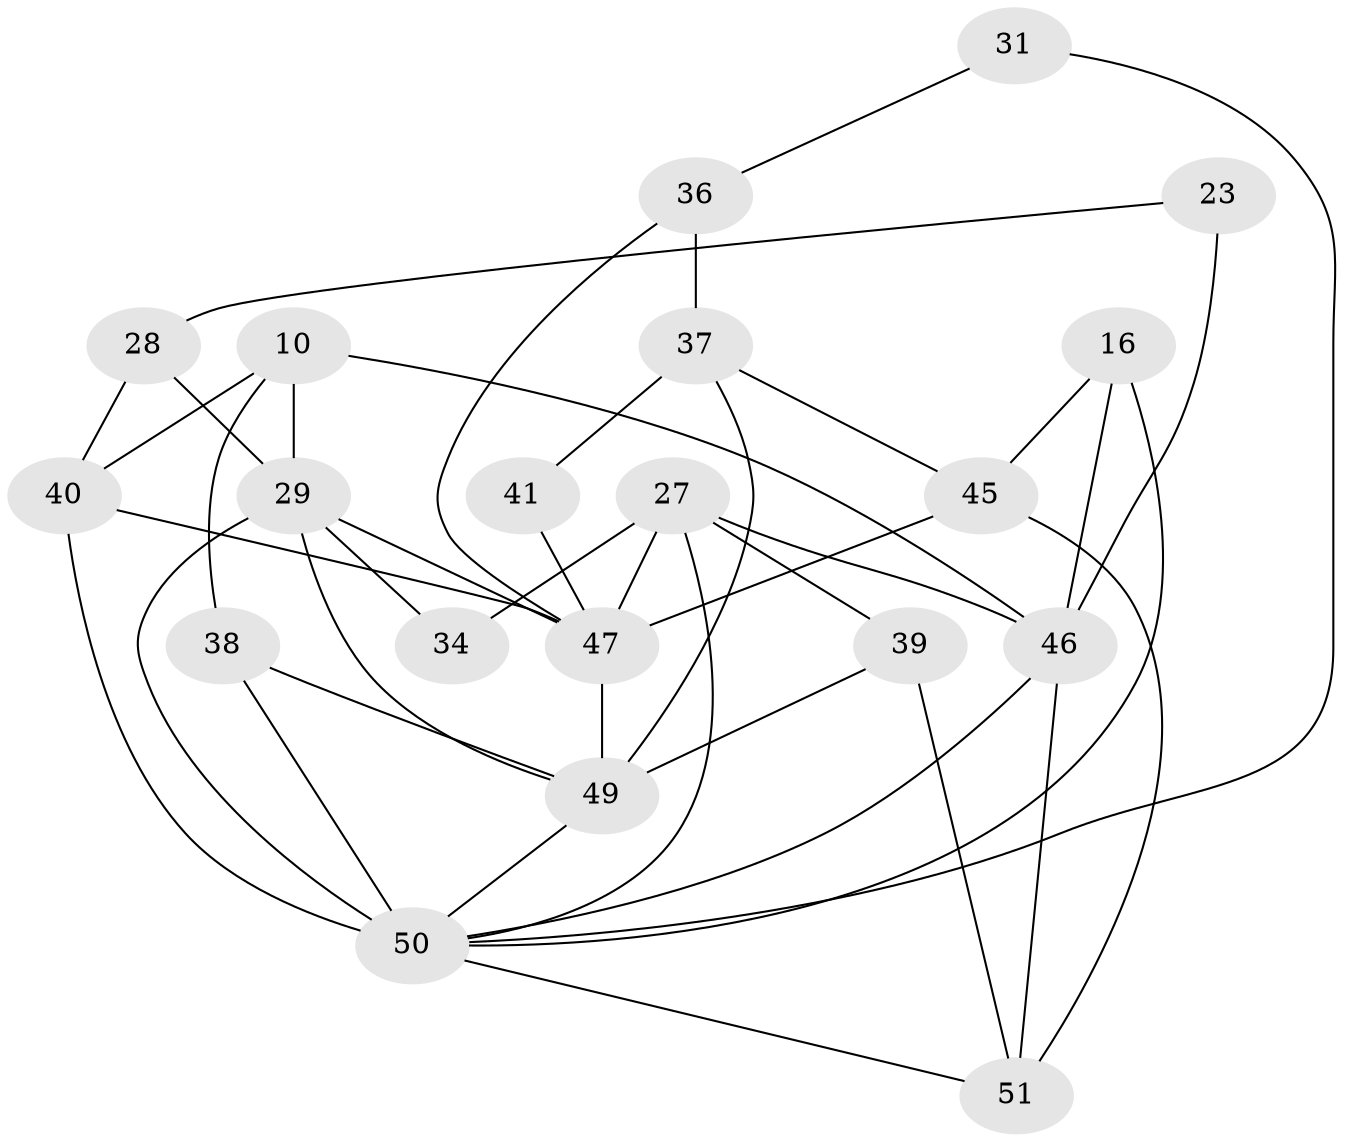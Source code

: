 // original degree distribution, {4: 1.0}
// Generated by graph-tools (version 1.1) at 2025/03/03/04/25 22:03:34]
// undirected, 20 vertices, 41 edges
graph export_dot {
graph [start="1"]
  node [color=gray90,style=filled];
  10;
  16;
  23;
  27 [super="+13+26"];
  28;
  29 [super="+19+18"];
  31;
  34;
  36 [super="+1"];
  37 [super="+2"];
  38;
  39 [super="+15"];
  40 [super="+25"];
  41;
  45 [super="+22"];
  46 [super="+33+43+35"];
  47 [super="+24+42+30"];
  49 [super="+48"];
  50 [super="+8+44"];
  51 [super="+32"];
  10 -- 38;
  10 -- 29;
  10 -- 46;
  10 -- 40;
  16 -- 45;
  16 -- 50 [weight=2];
  16 -- 46;
  23 -- 28;
  23 -- 46 [weight=3];
  27 -- 47 [weight=2];
  27 -- 34 [weight=2];
  27 -- 50;
  27 -- 39 [weight=2];
  27 -- 46 [weight=3];
  28 -- 40;
  28 -- 29 [weight=2];
  29 -- 34 [weight=2];
  29 -- 50 [weight=4];
  29 -- 49 [weight=2];
  29 -- 47;
  31 -- 36 [weight=2];
  31 -- 50 [weight=2];
  36 -- 47 [weight=2];
  36 -- 37 [weight=2];
  37 -- 49;
  37 -- 41 [weight=2];
  37 -- 45;
  38 -- 50 [weight=2];
  38 -- 49;
  39 -- 51 [weight=2];
  39 -- 49 [weight=2];
  40 -- 50 [weight=2];
  40 -- 47 [weight=2];
  41 -- 47 [weight=2];
  45 -- 47 [weight=2];
  45 -- 51 [weight=2];
  46 -- 51;
  46 -- 50;
  47 -- 49 [weight=3];
  49 -- 50;
  50 -- 51;
}
